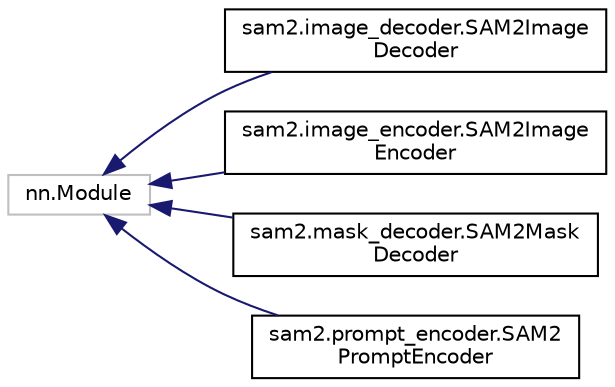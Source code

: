 digraph "Graphical Class Hierarchy"
{
 // LATEX_PDF_SIZE
  edge [fontname="Helvetica",fontsize="10",labelfontname="Helvetica",labelfontsize="10"];
  node [fontname="Helvetica",fontsize="10",shape=record];
  rankdir="LR";
  Node9268 [label="nn.Module",height=0.2,width=0.4,color="grey75", fillcolor="white", style="filled",tooltip=" "];
  Node9268 -> Node0 [dir="back",color="midnightblue",fontsize="10",style="solid",fontname="Helvetica"];
  Node0 [label="sam2.image_decoder.SAM2Image\lDecoder",height=0.2,width=0.4,color="black", fillcolor="white", style="filled",URL="$classsam2_1_1image__decoder_1_1SAM2ImageDecoder.html",tooltip=" "];
  Node9268 -> Node9270 [dir="back",color="midnightblue",fontsize="10",style="solid",fontname="Helvetica"];
  Node9270 [label="sam2.image_encoder.SAM2Image\lEncoder",height=0.2,width=0.4,color="black", fillcolor="white", style="filled",URL="$classsam2_1_1image__encoder_1_1SAM2ImageEncoder.html",tooltip=" "];
  Node9268 -> Node9271 [dir="back",color="midnightblue",fontsize="10",style="solid",fontname="Helvetica"];
  Node9271 [label="sam2.mask_decoder.SAM2Mask\lDecoder",height=0.2,width=0.4,color="black", fillcolor="white", style="filled",URL="$classsam2_1_1mask__decoder_1_1SAM2MaskDecoder.html",tooltip=" "];
  Node9268 -> Node9272 [dir="back",color="midnightblue",fontsize="10",style="solid",fontname="Helvetica"];
  Node9272 [label="sam2.prompt_encoder.SAM2\lPromptEncoder",height=0.2,width=0.4,color="black", fillcolor="white", style="filled",URL="$classsam2_1_1prompt__encoder_1_1SAM2PromptEncoder.html",tooltip=" "];
}

